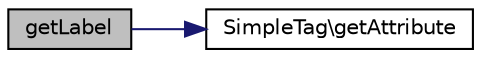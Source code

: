 digraph "getLabel"
{
  edge [fontname="Helvetica",fontsize="10",labelfontname="Helvetica",labelfontsize="10"];
  node [fontname="Helvetica",fontsize="10",shape=record];
  rankdir="LR";
  Node1 [label="getLabel",height=0.2,width=0.4,color="black", fillcolor="grey75", style="filled" fontcolor="black"];
  Node1 -> Node2 [color="midnightblue",fontsize="10",style="solid",fontname="Helvetica"];
  Node2 [label="SimpleTag\\getAttribute",height=0.2,width=0.4,color="black", fillcolor="white", style="filled",URL="$class_simple_tag.html#a23c799cbfa1a6b6e2079dbbcf46ab4f7"];
}

